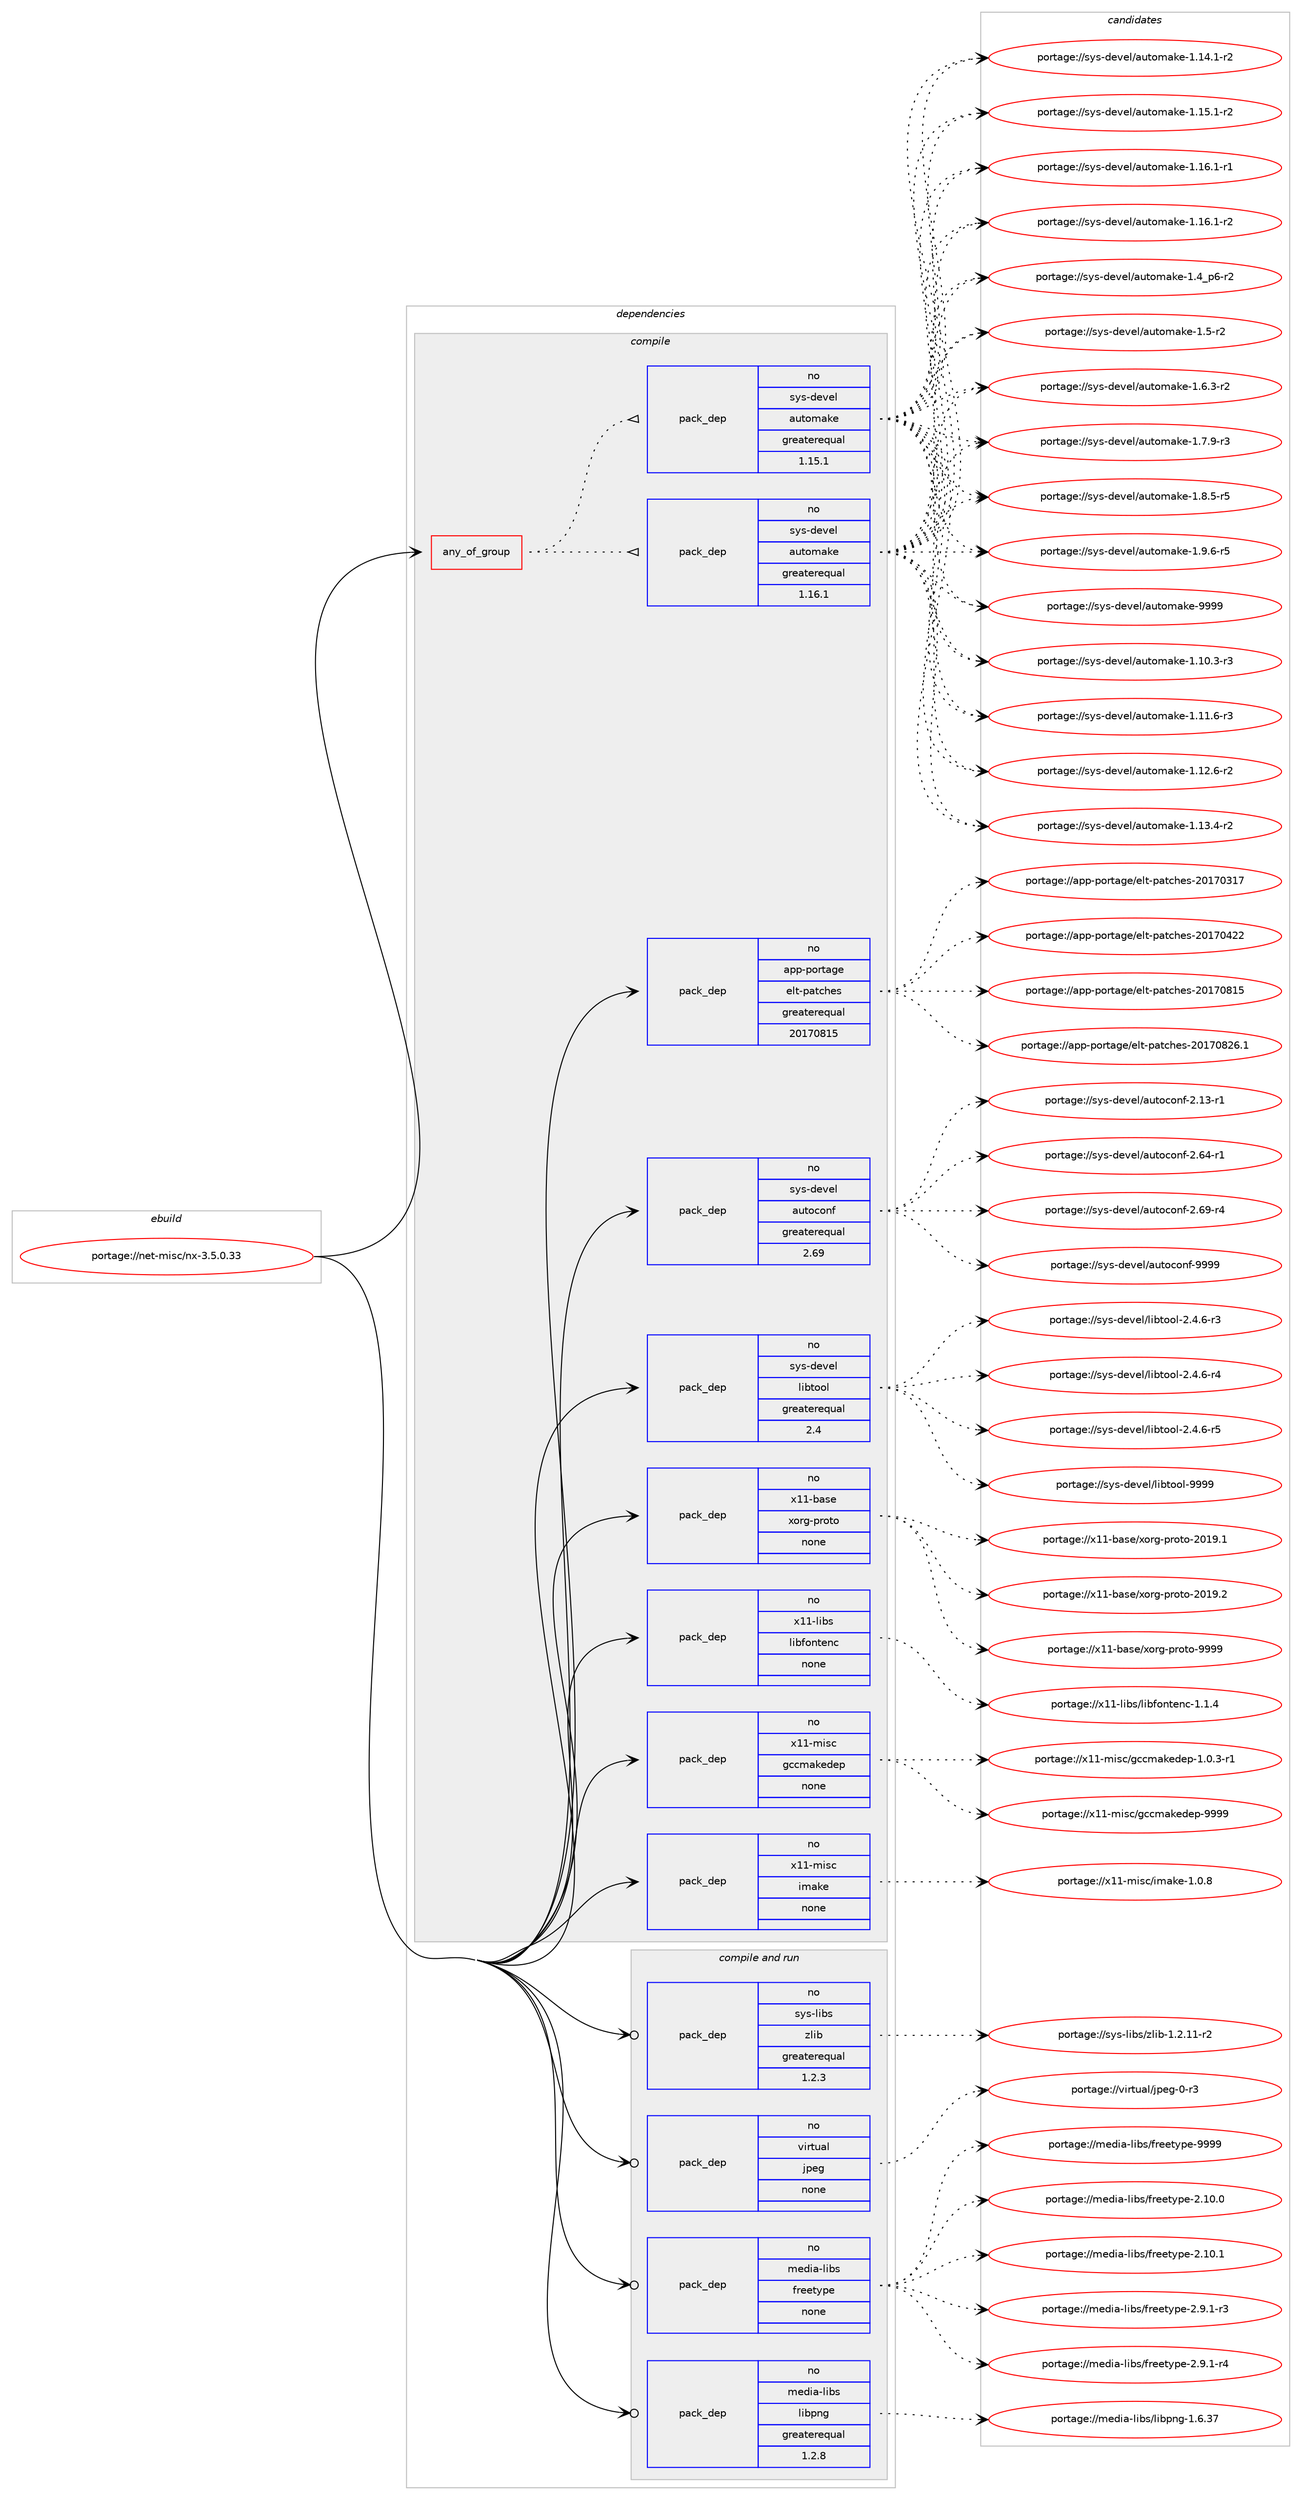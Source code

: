digraph prolog {

# *************
# Graph options
# *************

newrank=true;
concentrate=true;
compound=true;
graph [rankdir=LR,fontname=Helvetica,fontsize=10,ranksep=1.5];#, ranksep=2.5, nodesep=0.2];
edge  [arrowhead=vee];
node  [fontname=Helvetica,fontsize=10];

# **********
# The ebuild
# **********

subgraph cluster_leftcol {
color=gray;
rank=same;
label=<<i>ebuild</i>>;
id [label="portage://net-misc/nx-3.5.0.33", color=red, width=4, href="../net-misc/nx-3.5.0.33.svg"];
}

# ****************
# The dependencies
# ****************

subgraph cluster_midcol {
color=gray;
label=<<i>dependencies</i>>;
subgraph cluster_compile {
fillcolor="#eeeeee";
style=filled;
label=<<i>compile</i>>;
subgraph any5981 {
dependency368251 [label=<<TABLE BORDER="0" CELLBORDER="1" CELLSPACING="0" CELLPADDING="4"><TR><TD CELLPADDING="10">any_of_group</TD></TR></TABLE>>, shape=none, color=red];subgraph pack269947 {
dependency368252 [label=<<TABLE BORDER="0" CELLBORDER="1" CELLSPACING="0" CELLPADDING="4" WIDTH="220"><TR><TD ROWSPAN="6" CELLPADDING="30">pack_dep</TD></TR><TR><TD WIDTH="110">no</TD></TR><TR><TD>sys-devel</TD></TR><TR><TD>automake</TD></TR><TR><TD>greaterequal</TD></TR><TR><TD>1.16.1</TD></TR></TABLE>>, shape=none, color=blue];
}
dependency368251:e -> dependency368252:w [weight=20,style="dotted",arrowhead="oinv"];
subgraph pack269948 {
dependency368253 [label=<<TABLE BORDER="0" CELLBORDER="1" CELLSPACING="0" CELLPADDING="4" WIDTH="220"><TR><TD ROWSPAN="6" CELLPADDING="30">pack_dep</TD></TR><TR><TD WIDTH="110">no</TD></TR><TR><TD>sys-devel</TD></TR><TR><TD>automake</TD></TR><TR><TD>greaterequal</TD></TR><TR><TD>1.15.1</TD></TR></TABLE>>, shape=none, color=blue];
}
dependency368251:e -> dependency368253:w [weight=20,style="dotted",arrowhead="oinv"];
}
id:e -> dependency368251:w [weight=20,style="solid",arrowhead="vee"];
subgraph pack269949 {
dependency368254 [label=<<TABLE BORDER="0" CELLBORDER="1" CELLSPACING="0" CELLPADDING="4" WIDTH="220"><TR><TD ROWSPAN="6" CELLPADDING="30">pack_dep</TD></TR><TR><TD WIDTH="110">no</TD></TR><TR><TD>app-portage</TD></TR><TR><TD>elt-patches</TD></TR><TR><TD>greaterequal</TD></TR><TR><TD>20170815</TD></TR></TABLE>>, shape=none, color=blue];
}
id:e -> dependency368254:w [weight=20,style="solid",arrowhead="vee"];
subgraph pack269950 {
dependency368255 [label=<<TABLE BORDER="0" CELLBORDER="1" CELLSPACING="0" CELLPADDING="4" WIDTH="220"><TR><TD ROWSPAN="6" CELLPADDING="30">pack_dep</TD></TR><TR><TD WIDTH="110">no</TD></TR><TR><TD>sys-devel</TD></TR><TR><TD>autoconf</TD></TR><TR><TD>greaterequal</TD></TR><TR><TD>2.69</TD></TR></TABLE>>, shape=none, color=blue];
}
id:e -> dependency368255:w [weight=20,style="solid",arrowhead="vee"];
subgraph pack269951 {
dependency368256 [label=<<TABLE BORDER="0" CELLBORDER="1" CELLSPACING="0" CELLPADDING="4" WIDTH="220"><TR><TD ROWSPAN="6" CELLPADDING="30">pack_dep</TD></TR><TR><TD WIDTH="110">no</TD></TR><TR><TD>sys-devel</TD></TR><TR><TD>libtool</TD></TR><TR><TD>greaterequal</TD></TR><TR><TD>2.4</TD></TR></TABLE>>, shape=none, color=blue];
}
id:e -> dependency368256:w [weight=20,style="solid",arrowhead="vee"];
subgraph pack269952 {
dependency368257 [label=<<TABLE BORDER="0" CELLBORDER="1" CELLSPACING="0" CELLPADDING="4" WIDTH="220"><TR><TD ROWSPAN="6" CELLPADDING="30">pack_dep</TD></TR><TR><TD WIDTH="110">no</TD></TR><TR><TD>x11-base</TD></TR><TR><TD>xorg-proto</TD></TR><TR><TD>none</TD></TR><TR><TD></TD></TR></TABLE>>, shape=none, color=blue];
}
id:e -> dependency368257:w [weight=20,style="solid",arrowhead="vee"];
subgraph pack269953 {
dependency368258 [label=<<TABLE BORDER="0" CELLBORDER="1" CELLSPACING="0" CELLPADDING="4" WIDTH="220"><TR><TD ROWSPAN="6" CELLPADDING="30">pack_dep</TD></TR><TR><TD WIDTH="110">no</TD></TR><TR><TD>x11-libs</TD></TR><TR><TD>libfontenc</TD></TR><TR><TD>none</TD></TR><TR><TD></TD></TR></TABLE>>, shape=none, color=blue];
}
id:e -> dependency368258:w [weight=20,style="solid",arrowhead="vee"];
subgraph pack269954 {
dependency368259 [label=<<TABLE BORDER="0" CELLBORDER="1" CELLSPACING="0" CELLPADDING="4" WIDTH="220"><TR><TD ROWSPAN="6" CELLPADDING="30">pack_dep</TD></TR><TR><TD WIDTH="110">no</TD></TR><TR><TD>x11-misc</TD></TR><TR><TD>gccmakedep</TD></TR><TR><TD>none</TD></TR><TR><TD></TD></TR></TABLE>>, shape=none, color=blue];
}
id:e -> dependency368259:w [weight=20,style="solid",arrowhead="vee"];
subgraph pack269955 {
dependency368260 [label=<<TABLE BORDER="0" CELLBORDER="1" CELLSPACING="0" CELLPADDING="4" WIDTH="220"><TR><TD ROWSPAN="6" CELLPADDING="30">pack_dep</TD></TR><TR><TD WIDTH="110">no</TD></TR><TR><TD>x11-misc</TD></TR><TR><TD>imake</TD></TR><TR><TD>none</TD></TR><TR><TD></TD></TR></TABLE>>, shape=none, color=blue];
}
id:e -> dependency368260:w [weight=20,style="solid",arrowhead="vee"];
}
subgraph cluster_compileandrun {
fillcolor="#eeeeee";
style=filled;
label=<<i>compile and run</i>>;
subgraph pack269956 {
dependency368261 [label=<<TABLE BORDER="0" CELLBORDER="1" CELLSPACING="0" CELLPADDING="4" WIDTH="220"><TR><TD ROWSPAN="6" CELLPADDING="30">pack_dep</TD></TR><TR><TD WIDTH="110">no</TD></TR><TR><TD>media-libs</TD></TR><TR><TD>freetype</TD></TR><TR><TD>none</TD></TR><TR><TD></TD></TR></TABLE>>, shape=none, color=blue];
}
id:e -> dependency368261:w [weight=20,style="solid",arrowhead="odotvee"];
subgraph pack269957 {
dependency368262 [label=<<TABLE BORDER="0" CELLBORDER="1" CELLSPACING="0" CELLPADDING="4" WIDTH="220"><TR><TD ROWSPAN="6" CELLPADDING="30">pack_dep</TD></TR><TR><TD WIDTH="110">no</TD></TR><TR><TD>media-libs</TD></TR><TR><TD>libpng</TD></TR><TR><TD>greaterequal</TD></TR><TR><TD>1.2.8</TD></TR></TABLE>>, shape=none, color=blue];
}
id:e -> dependency368262:w [weight=20,style="solid",arrowhead="odotvee"];
subgraph pack269958 {
dependency368263 [label=<<TABLE BORDER="0" CELLBORDER="1" CELLSPACING="0" CELLPADDING="4" WIDTH="220"><TR><TD ROWSPAN="6" CELLPADDING="30">pack_dep</TD></TR><TR><TD WIDTH="110">no</TD></TR><TR><TD>sys-libs</TD></TR><TR><TD>zlib</TD></TR><TR><TD>greaterequal</TD></TR><TR><TD>1.2.3</TD></TR></TABLE>>, shape=none, color=blue];
}
id:e -> dependency368263:w [weight=20,style="solid",arrowhead="odotvee"];
subgraph pack269959 {
dependency368264 [label=<<TABLE BORDER="0" CELLBORDER="1" CELLSPACING="0" CELLPADDING="4" WIDTH="220"><TR><TD ROWSPAN="6" CELLPADDING="30">pack_dep</TD></TR><TR><TD WIDTH="110">no</TD></TR><TR><TD>virtual</TD></TR><TR><TD>jpeg</TD></TR><TR><TD>none</TD></TR><TR><TD></TD></TR></TABLE>>, shape=none, color=blue];
}
id:e -> dependency368264:w [weight=20,style="solid",arrowhead="odotvee"];
}
subgraph cluster_run {
fillcolor="#eeeeee";
style=filled;
label=<<i>run</i>>;
}
}

# **************
# The candidates
# **************

subgraph cluster_choices {
rank=same;
color=gray;
label=<<i>candidates</i>>;

subgraph choice269947 {
color=black;
nodesep=1;
choiceportage11512111545100101118101108479711711611110997107101454946494846514511451 [label="portage://sys-devel/automake-1.10.3-r3", color=red, width=4,href="../sys-devel/automake-1.10.3-r3.svg"];
choiceportage11512111545100101118101108479711711611110997107101454946494946544511451 [label="portage://sys-devel/automake-1.11.6-r3", color=red, width=4,href="../sys-devel/automake-1.11.6-r3.svg"];
choiceportage11512111545100101118101108479711711611110997107101454946495046544511450 [label="portage://sys-devel/automake-1.12.6-r2", color=red, width=4,href="../sys-devel/automake-1.12.6-r2.svg"];
choiceportage11512111545100101118101108479711711611110997107101454946495146524511450 [label="portage://sys-devel/automake-1.13.4-r2", color=red, width=4,href="../sys-devel/automake-1.13.4-r2.svg"];
choiceportage11512111545100101118101108479711711611110997107101454946495246494511450 [label="portage://sys-devel/automake-1.14.1-r2", color=red, width=4,href="../sys-devel/automake-1.14.1-r2.svg"];
choiceportage11512111545100101118101108479711711611110997107101454946495346494511450 [label="portage://sys-devel/automake-1.15.1-r2", color=red, width=4,href="../sys-devel/automake-1.15.1-r2.svg"];
choiceportage11512111545100101118101108479711711611110997107101454946495446494511449 [label="portage://sys-devel/automake-1.16.1-r1", color=red, width=4,href="../sys-devel/automake-1.16.1-r1.svg"];
choiceportage11512111545100101118101108479711711611110997107101454946495446494511450 [label="portage://sys-devel/automake-1.16.1-r2", color=red, width=4,href="../sys-devel/automake-1.16.1-r2.svg"];
choiceportage115121115451001011181011084797117116111109971071014549465295112544511450 [label="portage://sys-devel/automake-1.4_p6-r2", color=red, width=4,href="../sys-devel/automake-1.4_p6-r2.svg"];
choiceportage11512111545100101118101108479711711611110997107101454946534511450 [label="portage://sys-devel/automake-1.5-r2", color=red, width=4,href="../sys-devel/automake-1.5-r2.svg"];
choiceportage115121115451001011181011084797117116111109971071014549465446514511450 [label="portage://sys-devel/automake-1.6.3-r2", color=red, width=4,href="../sys-devel/automake-1.6.3-r2.svg"];
choiceportage115121115451001011181011084797117116111109971071014549465546574511451 [label="portage://sys-devel/automake-1.7.9-r3", color=red, width=4,href="../sys-devel/automake-1.7.9-r3.svg"];
choiceportage115121115451001011181011084797117116111109971071014549465646534511453 [label="portage://sys-devel/automake-1.8.5-r5", color=red, width=4,href="../sys-devel/automake-1.8.5-r5.svg"];
choiceportage115121115451001011181011084797117116111109971071014549465746544511453 [label="portage://sys-devel/automake-1.9.6-r5", color=red, width=4,href="../sys-devel/automake-1.9.6-r5.svg"];
choiceportage115121115451001011181011084797117116111109971071014557575757 [label="portage://sys-devel/automake-9999", color=red, width=4,href="../sys-devel/automake-9999.svg"];
dependency368252:e -> choiceportage11512111545100101118101108479711711611110997107101454946494846514511451:w [style=dotted,weight="100"];
dependency368252:e -> choiceportage11512111545100101118101108479711711611110997107101454946494946544511451:w [style=dotted,weight="100"];
dependency368252:e -> choiceportage11512111545100101118101108479711711611110997107101454946495046544511450:w [style=dotted,weight="100"];
dependency368252:e -> choiceportage11512111545100101118101108479711711611110997107101454946495146524511450:w [style=dotted,weight="100"];
dependency368252:e -> choiceportage11512111545100101118101108479711711611110997107101454946495246494511450:w [style=dotted,weight="100"];
dependency368252:e -> choiceportage11512111545100101118101108479711711611110997107101454946495346494511450:w [style=dotted,weight="100"];
dependency368252:e -> choiceportage11512111545100101118101108479711711611110997107101454946495446494511449:w [style=dotted,weight="100"];
dependency368252:e -> choiceportage11512111545100101118101108479711711611110997107101454946495446494511450:w [style=dotted,weight="100"];
dependency368252:e -> choiceportage115121115451001011181011084797117116111109971071014549465295112544511450:w [style=dotted,weight="100"];
dependency368252:e -> choiceportage11512111545100101118101108479711711611110997107101454946534511450:w [style=dotted,weight="100"];
dependency368252:e -> choiceportage115121115451001011181011084797117116111109971071014549465446514511450:w [style=dotted,weight="100"];
dependency368252:e -> choiceportage115121115451001011181011084797117116111109971071014549465546574511451:w [style=dotted,weight="100"];
dependency368252:e -> choiceportage115121115451001011181011084797117116111109971071014549465646534511453:w [style=dotted,weight="100"];
dependency368252:e -> choiceportage115121115451001011181011084797117116111109971071014549465746544511453:w [style=dotted,weight="100"];
dependency368252:e -> choiceportage115121115451001011181011084797117116111109971071014557575757:w [style=dotted,weight="100"];
}
subgraph choice269948 {
color=black;
nodesep=1;
choiceportage11512111545100101118101108479711711611110997107101454946494846514511451 [label="portage://sys-devel/automake-1.10.3-r3", color=red, width=4,href="../sys-devel/automake-1.10.3-r3.svg"];
choiceportage11512111545100101118101108479711711611110997107101454946494946544511451 [label="portage://sys-devel/automake-1.11.6-r3", color=red, width=4,href="../sys-devel/automake-1.11.6-r3.svg"];
choiceportage11512111545100101118101108479711711611110997107101454946495046544511450 [label="portage://sys-devel/automake-1.12.6-r2", color=red, width=4,href="../sys-devel/automake-1.12.6-r2.svg"];
choiceportage11512111545100101118101108479711711611110997107101454946495146524511450 [label="portage://sys-devel/automake-1.13.4-r2", color=red, width=4,href="../sys-devel/automake-1.13.4-r2.svg"];
choiceportage11512111545100101118101108479711711611110997107101454946495246494511450 [label="portage://sys-devel/automake-1.14.1-r2", color=red, width=4,href="../sys-devel/automake-1.14.1-r2.svg"];
choiceportage11512111545100101118101108479711711611110997107101454946495346494511450 [label="portage://sys-devel/automake-1.15.1-r2", color=red, width=4,href="../sys-devel/automake-1.15.1-r2.svg"];
choiceportage11512111545100101118101108479711711611110997107101454946495446494511449 [label="portage://sys-devel/automake-1.16.1-r1", color=red, width=4,href="../sys-devel/automake-1.16.1-r1.svg"];
choiceportage11512111545100101118101108479711711611110997107101454946495446494511450 [label="portage://sys-devel/automake-1.16.1-r2", color=red, width=4,href="../sys-devel/automake-1.16.1-r2.svg"];
choiceportage115121115451001011181011084797117116111109971071014549465295112544511450 [label="portage://sys-devel/automake-1.4_p6-r2", color=red, width=4,href="../sys-devel/automake-1.4_p6-r2.svg"];
choiceportage11512111545100101118101108479711711611110997107101454946534511450 [label="portage://sys-devel/automake-1.5-r2", color=red, width=4,href="../sys-devel/automake-1.5-r2.svg"];
choiceportage115121115451001011181011084797117116111109971071014549465446514511450 [label="portage://sys-devel/automake-1.6.3-r2", color=red, width=4,href="../sys-devel/automake-1.6.3-r2.svg"];
choiceportage115121115451001011181011084797117116111109971071014549465546574511451 [label="portage://sys-devel/automake-1.7.9-r3", color=red, width=4,href="../sys-devel/automake-1.7.9-r3.svg"];
choiceportage115121115451001011181011084797117116111109971071014549465646534511453 [label="portage://sys-devel/automake-1.8.5-r5", color=red, width=4,href="../sys-devel/automake-1.8.5-r5.svg"];
choiceportage115121115451001011181011084797117116111109971071014549465746544511453 [label="portage://sys-devel/automake-1.9.6-r5", color=red, width=4,href="../sys-devel/automake-1.9.6-r5.svg"];
choiceportage115121115451001011181011084797117116111109971071014557575757 [label="portage://sys-devel/automake-9999", color=red, width=4,href="../sys-devel/automake-9999.svg"];
dependency368253:e -> choiceportage11512111545100101118101108479711711611110997107101454946494846514511451:w [style=dotted,weight="100"];
dependency368253:e -> choiceportage11512111545100101118101108479711711611110997107101454946494946544511451:w [style=dotted,weight="100"];
dependency368253:e -> choiceportage11512111545100101118101108479711711611110997107101454946495046544511450:w [style=dotted,weight="100"];
dependency368253:e -> choiceportage11512111545100101118101108479711711611110997107101454946495146524511450:w [style=dotted,weight="100"];
dependency368253:e -> choiceportage11512111545100101118101108479711711611110997107101454946495246494511450:w [style=dotted,weight="100"];
dependency368253:e -> choiceportage11512111545100101118101108479711711611110997107101454946495346494511450:w [style=dotted,weight="100"];
dependency368253:e -> choiceportage11512111545100101118101108479711711611110997107101454946495446494511449:w [style=dotted,weight="100"];
dependency368253:e -> choiceportage11512111545100101118101108479711711611110997107101454946495446494511450:w [style=dotted,weight="100"];
dependency368253:e -> choiceportage115121115451001011181011084797117116111109971071014549465295112544511450:w [style=dotted,weight="100"];
dependency368253:e -> choiceportage11512111545100101118101108479711711611110997107101454946534511450:w [style=dotted,weight="100"];
dependency368253:e -> choiceportage115121115451001011181011084797117116111109971071014549465446514511450:w [style=dotted,weight="100"];
dependency368253:e -> choiceportage115121115451001011181011084797117116111109971071014549465546574511451:w [style=dotted,weight="100"];
dependency368253:e -> choiceportage115121115451001011181011084797117116111109971071014549465646534511453:w [style=dotted,weight="100"];
dependency368253:e -> choiceportage115121115451001011181011084797117116111109971071014549465746544511453:w [style=dotted,weight="100"];
dependency368253:e -> choiceportage115121115451001011181011084797117116111109971071014557575757:w [style=dotted,weight="100"];
}
subgraph choice269949 {
color=black;
nodesep=1;
choiceportage97112112451121111141169710310147101108116451129711699104101115455048495548514955 [label="portage://app-portage/elt-patches-20170317", color=red, width=4,href="../app-portage/elt-patches-20170317.svg"];
choiceportage97112112451121111141169710310147101108116451129711699104101115455048495548525050 [label="portage://app-portage/elt-patches-20170422", color=red, width=4,href="../app-portage/elt-patches-20170422.svg"];
choiceportage97112112451121111141169710310147101108116451129711699104101115455048495548564953 [label="portage://app-portage/elt-patches-20170815", color=red, width=4,href="../app-portage/elt-patches-20170815.svg"];
choiceportage971121124511211111411697103101471011081164511297116991041011154550484955485650544649 [label="portage://app-portage/elt-patches-20170826.1", color=red, width=4,href="../app-portage/elt-patches-20170826.1.svg"];
dependency368254:e -> choiceportage97112112451121111141169710310147101108116451129711699104101115455048495548514955:w [style=dotted,weight="100"];
dependency368254:e -> choiceportage97112112451121111141169710310147101108116451129711699104101115455048495548525050:w [style=dotted,weight="100"];
dependency368254:e -> choiceportage97112112451121111141169710310147101108116451129711699104101115455048495548564953:w [style=dotted,weight="100"];
dependency368254:e -> choiceportage971121124511211111411697103101471011081164511297116991041011154550484955485650544649:w [style=dotted,weight="100"];
}
subgraph choice269950 {
color=black;
nodesep=1;
choiceportage1151211154510010111810110847971171161119911111010245504649514511449 [label="portage://sys-devel/autoconf-2.13-r1", color=red, width=4,href="../sys-devel/autoconf-2.13-r1.svg"];
choiceportage1151211154510010111810110847971171161119911111010245504654524511449 [label="portage://sys-devel/autoconf-2.64-r1", color=red, width=4,href="../sys-devel/autoconf-2.64-r1.svg"];
choiceportage1151211154510010111810110847971171161119911111010245504654574511452 [label="portage://sys-devel/autoconf-2.69-r4", color=red, width=4,href="../sys-devel/autoconf-2.69-r4.svg"];
choiceportage115121115451001011181011084797117116111991111101024557575757 [label="portage://sys-devel/autoconf-9999", color=red, width=4,href="../sys-devel/autoconf-9999.svg"];
dependency368255:e -> choiceportage1151211154510010111810110847971171161119911111010245504649514511449:w [style=dotted,weight="100"];
dependency368255:e -> choiceportage1151211154510010111810110847971171161119911111010245504654524511449:w [style=dotted,weight="100"];
dependency368255:e -> choiceportage1151211154510010111810110847971171161119911111010245504654574511452:w [style=dotted,weight="100"];
dependency368255:e -> choiceportage115121115451001011181011084797117116111991111101024557575757:w [style=dotted,weight="100"];
}
subgraph choice269951 {
color=black;
nodesep=1;
choiceportage1151211154510010111810110847108105981161111111084550465246544511451 [label="portage://sys-devel/libtool-2.4.6-r3", color=red, width=4,href="../sys-devel/libtool-2.4.6-r3.svg"];
choiceportage1151211154510010111810110847108105981161111111084550465246544511452 [label="portage://sys-devel/libtool-2.4.6-r4", color=red, width=4,href="../sys-devel/libtool-2.4.6-r4.svg"];
choiceportage1151211154510010111810110847108105981161111111084550465246544511453 [label="portage://sys-devel/libtool-2.4.6-r5", color=red, width=4,href="../sys-devel/libtool-2.4.6-r5.svg"];
choiceportage1151211154510010111810110847108105981161111111084557575757 [label="portage://sys-devel/libtool-9999", color=red, width=4,href="../sys-devel/libtool-9999.svg"];
dependency368256:e -> choiceportage1151211154510010111810110847108105981161111111084550465246544511451:w [style=dotted,weight="100"];
dependency368256:e -> choiceportage1151211154510010111810110847108105981161111111084550465246544511452:w [style=dotted,weight="100"];
dependency368256:e -> choiceportage1151211154510010111810110847108105981161111111084550465246544511453:w [style=dotted,weight="100"];
dependency368256:e -> choiceportage1151211154510010111810110847108105981161111111084557575757:w [style=dotted,weight="100"];
}
subgraph choice269952 {
color=black;
nodesep=1;
choiceportage1204949459897115101471201111141034511211411111611145504849574649 [label="portage://x11-base/xorg-proto-2019.1", color=red, width=4,href="../x11-base/xorg-proto-2019.1.svg"];
choiceportage1204949459897115101471201111141034511211411111611145504849574650 [label="portage://x11-base/xorg-proto-2019.2", color=red, width=4,href="../x11-base/xorg-proto-2019.2.svg"];
choiceportage120494945989711510147120111114103451121141111161114557575757 [label="portage://x11-base/xorg-proto-9999", color=red, width=4,href="../x11-base/xorg-proto-9999.svg"];
dependency368257:e -> choiceportage1204949459897115101471201111141034511211411111611145504849574649:w [style=dotted,weight="100"];
dependency368257:e -> choiceportage1204949459897115101471201111141034511211411111611145504849574650:w [style=dotted,weight="100"];
dependency368257:e -> choiceportage120494945989711510147120111114103451121141111161114557575757:w [style=dotted,weight="100"];
}
subgraph choice269953 {
color=black;
nodesep=1;
choiceportage12049494510810598115471081059810211111011610111099454946494652 [label="portage://x11-libs/libfontenc-1.1.4", color=red, width=4,href="../x11-libs/libfontenc-1.1.4.svg"];
dependency368258:e -> choiceportage12049494510810598115471081059810211111011610111099454946494652:w [style=dotted,weight="100"];
}
subgraph choice269954 {
color=black;
nodesep=1;
choiceportage12049494510910511599471039999109971071011001011124549464846514511449 [label="portage://x11-misc/gccmakedep-1.0.3-r1", color=red, width=4,href="../x11-misc/gccmakedep-1.0.3-r1.svg"];
choiceportage12049494510910511599471039999109971071011001011124557575757 [label="portage://x11-misc/gccmakedep-9999", color=red, width=4,href="../x11-misc/gccmakedep-9999.svg"];
dependency368259:e -> choiceportage12049494510910511599471039999109971071011001011124549464846514511449:w [style=dotted,weight="100"];
dependency368259:e -> choiceportage12049494510910511599471039999109971071011001011124557575757:w [style=dotted,weight="100"];
}
subgraph choice269955 {
color=black;
nodesep=1;
choiceportage120494945109105115994710510997107101454946484656 [label="portage://x11-misc/imake-1.0.8", color=red, width=4,href="../x11-misc/imake-1.0.8.svg"];
dependency368260:e -> choiceportage120494945109105115994710510997107101454946484656:w [style=dotted,weight="100"];
}
subgraph choice269956 {
color=black;
nodesep=1;
choiceportage1091011001059745108105981154710211410110111612111210145504649484648 [label="portage://media-libs/freetype-2.10.0", color=red, width=4,href="../media-libs/freetype-2.10.0.svg"];
choiceportage1091011001059745108105981154710211410110111612111210145504649484649 [label="portage://media-libs/freetype-2.10.1", color=red, width=4,href="../media-libs/freetype-2.10.1.svg"];
choiceportage109101100105974510810598115471021141011011161211121014550465746494511451 [label="portage://media-libs/freetype-2.9.1-r3", color=red, width=4,href="../media-libs/freetype-2.9.1-r3.svg"];
choiceportage109101100105974510810598115471021141011011161211121014550465746494511452 [label="portage://media-libs/freetype-2.9.1-r4", color=red, width=4,href="../media-libs/freetype-2.9.1-r4.svg"];
choiceportage109101100105974510810598115471021141011011161211121014557575757 [label="portage://media-libs/freetype-9999", color=red, width=4,href="../media-libs/freetype-9999.svg"];
dependency368261:e -> choiceportage1091011001059745108105981154710211410110111612111210145504649484648:w [style=dotted,weight="100"];
dependency368261:e -> choiceportage1091011001059745108105981154710211410110111612111210145504649484649:w [style=dotted,weight="100"];
dependency368261:e -> choiceportage109101100105974510810598115471021141011011161211121014550465746494511451:w [style=dotted,weight="100"];
dependency368261:e -> choiceportage109101100105974510810598115471021141011011161211121014550465746494511452:w [style=dotted,weight="100"];
dependency368261:e -> choiceportage109101100105974510810598115471021141011011161211121014557575757:w [style=dotted,weight="100"];
}
subgraph choice269957 {
color=black;
nodesep=1;
choiceportage109101100105974510810598115471081059811211010345494654465155 [label="portage://media-libs/libpng-1.6.37", color=red, width=4,href="../media-libs/libpng-1.6.37.svg"];
dependency368262:e -> choiceportage109101100105974510810598115471081059811211010345494654465155:w [style=dotted,weight="100"];
}
subgraph choice269958 {
color=black;
nodesep=1;
choiceportage11512111545108105981154712210810598454946504649494511450 [label="portage://sys-libs/zlib-1.2.11-r2", color=red, width=4,href="../sys-libs/zlib-1.2.11-r2.svg"];
dependency368263:e -> choiceportage11512111545108105981154712210810598454946504649494511450:w [style=dotted,weight="100"];
}
subgraph choice269959 {
color=black;
nodesep=1;
choiceportage118105114116117971084710611210110345484511451 [label="portage://virtual/jpeg-0-r3", color=red, width=4,href="../virtual/jpeg-0-r3.svg"];
dependency368264:e -> choiceportage118105114116117971084710611210110345484511451:w [style=dotted,weight="100"];
}
}

}
